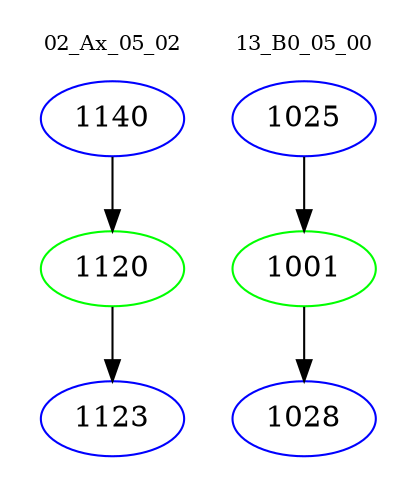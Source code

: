 digraph{
subgraph cluster_0 {
color = white
label = "02_Ax_05_02";
fontsize=10;
T0_1140 [label="1140", color="blue"]
T0_1140 -> T0_1120 [color="black"]
T0_1120 [label="1120", color="green"]
T0_1120 -> T0_1123 [color="black"]
T0_1123 [label="1123", color="blue"]
}
subgraph cluster_1 {
color = white
label = "13_B0_05_00";
fontsize=10;
T1_1025 [label="1025", color="blue"]
T1_1025 -> T1_1001 [color="black"]
T1_1001 [label="1001", color="green"]
T1_1001 -> T1_1028 [color="black"]
T1_1028 [label="1028", color="blue"]
}
}
